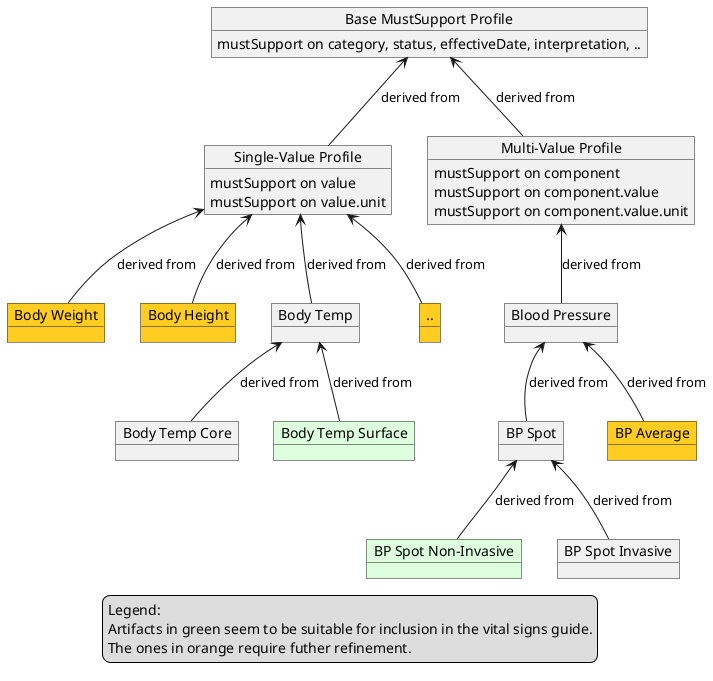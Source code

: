 @startuml

object "Base MustSupport Profile" as obj1 {
    mustSupport on category, status, effectiveDate, interpretation, ..
}

object "Single-Value Profile" as obj2 {
    mustSupport on value
    mustSupport on value.unit
}

object "Multi-Value Profile" as obj3 {
    mustSupport on component
    mustSupport on component.value
    mustSupport on component.value.unit
}

obj1 <-- obj2 : derived from
obj1 <-- obj3 : derived from

object "Blood Pressure" as obj4
object "BP Spot" as obj4a
object "BP Average" as obj4b #fc2
object "BP Spot Non-Invasive" as obj4aa #dfd
object "BP Spot Invasive" as obj4ab

object "Body Weight" as obj5 #fc2

object "Body Height" as obj6 #fc2

object "Body Temp" as obj7
object "Body Temp Core" as obj7a
object "Body Temp Surface" as obj7b #dfd

object ".." as obj8 #fc2

obj3 <-- obj4  : derived from
obj2 <-- obj5  : derived from
obj2 <-- obj6  : derived from
obj2 <-- obj7  : derived from
obj2 <-- obj8  : derived from

obj4 <-- obj4a  : derived from
obj4 <-- obj4b  : derived from
obj4a <-- obj4aa  : derived from
obj4a <-- obj4ab  : derived from

obj7 <-- obj7a  : derived from
obj7 <-- obj7b  : derived from


legend
Legend:
Artifacts in green seem to be suitable for inclusion in the vital signs guide.
The ones in orange require futher refinement.
end legend


@enduml